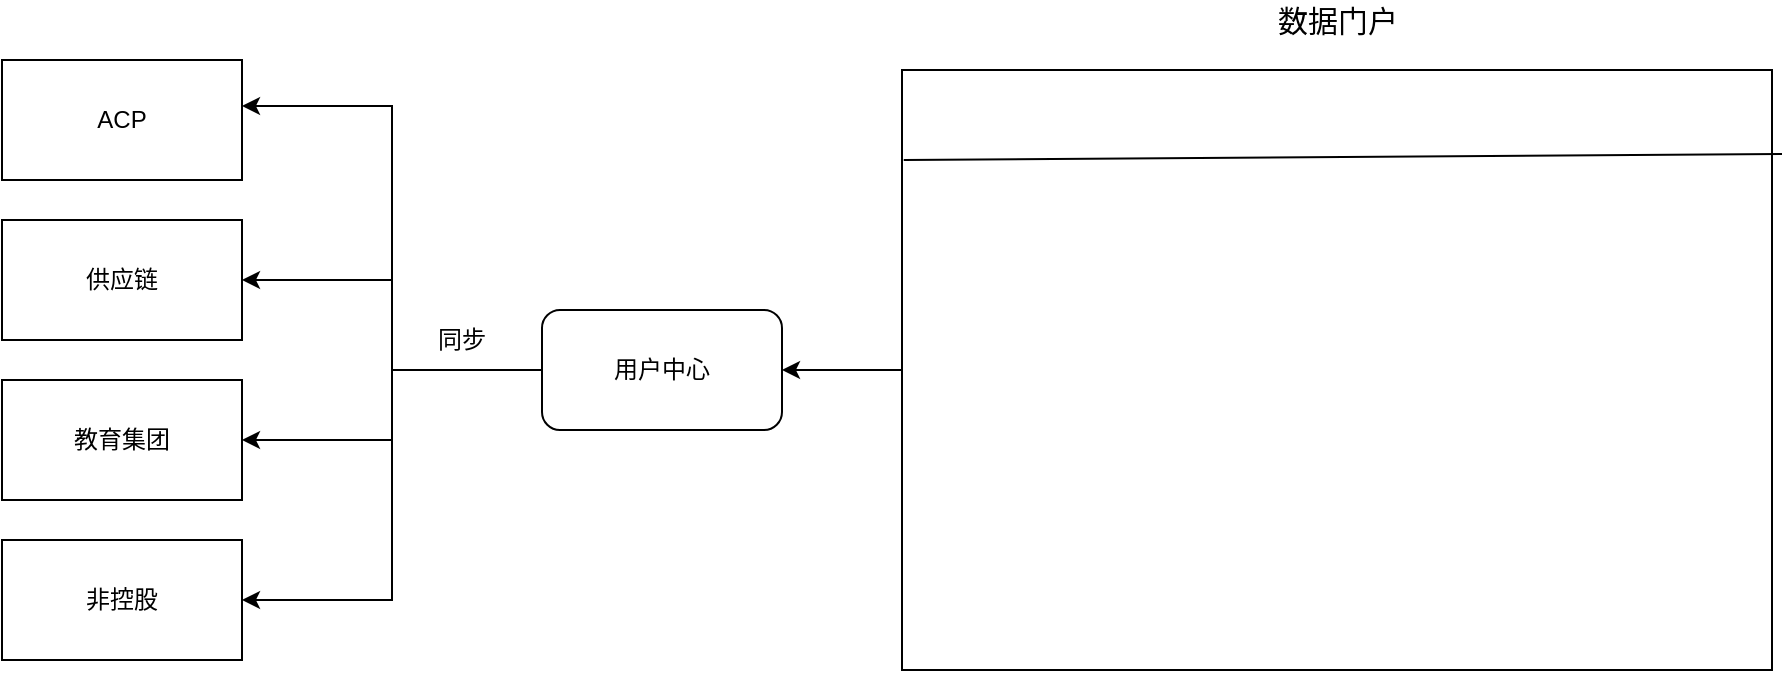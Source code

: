 <mxfile version="13.7.3" type="github">
  <diagram id="wyeh-DEslIX5HUMllB9E" name="第 1 页">
    <mxGraphModel dx="1378" dy="803" grid="1" gridSize="10" guides="1" tooltips="1" connect="1" arrows="1" fold="1" page="1" pageScale="1" pageWidth="1169" pageHeight="1654" math="0" shadow="0">
      <root>
        <mxCell id="0" />
        <mxCell id="1" parent="0" />
        <mxCell id="dgVE0eAPtg8r2mzdLM1t-3" style="edgeStyle=orthogonalEdgeStyle;rounded=0;orthogonalLoop=1;jettySize=auto;html=1;entryX=1;entryY=0.5;entryDx=0;entryDy=0;exitX=0;exitY=0.5;exitDx=0;exitDy=0;" edge="1" parent="1" source="dgVE0eAPtg8r2mzdLM1t-17" target="dgVE0eAPtg8r2mzdLM1t-2">
          <mxGeometry relative="1" as="geometry">
            <mxPoint x="490" y="435" as="sourcePoint" />
          </mxGeometry>
        </mxCell>
        <mxCell id="dgVE0eAPtg8r2mzdLM1t-9" style="edgeStyle=orthogonalEdgeStyle;rounded=0;orthogonalLoop=1;jettySize=auto;html=1;exitX=0;exitY=0.5;exitDx=0;exitDy=0;entryX=1;entryY=0.5;entryDx=0;entryDy=0;" edge="1" parent="1" source="dgVE0eAPtg8r2mzdLM1t-2" target="dgVE0eAPtg8r2mzdLM1t-5">
          <mxGeometry relative="1" as="geometry" />
        </mxCell>
        <mxCell id="dgVE0eAPtg8r2mzdLM1t-10" style="edgeStyle=orthogonalEdgeStyle;rounded=0;orthogonalLoop=1;jettySize=auto;html=1;entryX=1;entryY=0.5;entryDx=0;entryDy=0;" edge="1" parent="1" source="dgVE0eAPtg8r2mzdLM1t-2" target="dgVE0eAPtg8r2mzdLM1t-6">
          <mxGeometry relative="1" as="geometry" />
        </mxCell>
        <mxCell id="dgVE0eAPtg8r2mzdLM1t-11" style="edgeStyle=orthogonalEdgeStyle;rounded=0;orthogonalLoop=1;jettySize=auto;html=1;entryX=1;entryY=0.5;entryDx=0;entryDy=0;" edge="1" parent="1" source="dgVE0eAPtg8r2mzdLM1t-2" target="dgVE0eAPtg8r2mzdLM1t-7">
          <mxGeometry relative="1" as="geometry" />
        </mxCell>
        <mxCell id="dgVE0eAPtg8r2mzdLM1t-12" style="edgeStyle=orthogonalEdgeStyle;rounded=0;orthogonalLoop=1;jettySize=auto;html=1;entryX=1;entryY=0.383;entryDx=0;entryDy=0;entryPerimeter=0;" edge="1" parent="1" source="dgVE0eAPtg8r2mzdLM1t-2" target="dgVE0eAPtg8r2mzdLM1t-4">
          <mxGeometry relative="1" as="geometry" />
        </mxCell>
        <mxCell id="dgVE0eAPtg8r2mzdLM1t-2" value="用户中心" style="rounded=1;whiteSpace=wrap;html=1;" vertex="1" parent="1">
          <mxGeometry x="280" y="405" width="120" height="60" as="geometry" />
        </mxCell>
        <mxCell id="dgVE0eAPtg8r2mzdLM1t-4" value="ACP" style="rounded=0;whiteSpace=wrap;html=1;" vertex="1" parent="1">
          <mxGeometry x="10" y="280" width="120" height="60" as="geometry" />
        </mxCell>
        <mxCell id="dgVE0eAPtg8r2mzdLM1t-5" value="非控股" style="rounded=0;whiteSpace=wrap;html=1;" vertex="1" parent="1">
          <mxGeometry x="10" y="520" width="120" height="60" as="geometry" />
        </mxCell>
        <mxCell id="dgVE0eAPtg8r2mzdLM1t-6" value="供应链" style="rounded=0;whiteSpace=wrap;html=1;" vertex="1" parent="1">
          <mxGeometry x="10" y="360" width="120" height="60" as="geometry" />
        </mxCell>
        <mxCell id="dgVE0eAPtg8r2mzdLM1t-7" value="教育集团" style="rounded=0;whiteSpace=wrap;html=1;" vertex="1" parent="1">
          <mxGeometry x="10" y="440" width="120" height="60" as="geometry" />
        </mxCell>
        <mxCell id="dgVE0eAPtg8r2mzdLM1t-13" value="同步" style="text;html=1;strokeColor=none;fillColor=none;align=center;verticalAlign=middle;whiteSpace=wrap;rounded=0;" vertex="1" parent="1">
          <mxGeometry x="220" y="410" width="40" height="20" as="geometry" />
        </mxCell>
        <mxCell id="dgVE0eAPtg8r2mzdLM1t-15" value="&lt;font style=&quot;font-size: 15px&quot;&gt;数据门户&lt;/font&gt;" style="text;html=1;strokeColor=none;fillColor=none;align=center;verticalAlign=middle;whiteSpace=wrap;rounded=0;" vertex="1" parent="1">
          <mxGeometry x="627.5" y="250" width="100" height="20" as="geometry" />
        </mxCell>
        <mxCell id="dgVE0eAPtg8r2mzdLM1t-17" value="" style="rounded=0;whiteSpace=wrap;html=1;" vertex="1" parent="1">
          <mxGeometry x="460" y="285" width="435" height="300" as="geometry" />
        </mxCell>
        <mxCell id="dgVE0eAPtg8r2mzdLM1t-19" value="" style="endArrow=none;html=1;exitX=0.002;exitY=0.15;exitDx=0;exitDy=0;exitPerimeter=0;" edge="1" parent="1" source="dgVE0eAPtg8r2mzdLM1t-17">
          <mxGeometry width="50" height="50" relative="1" as="geometry">
            <mxPoint x="470" y="330" as="sourcePoint" />
            <mxPoint x="900" y="327" as="targetPoint" />
          </mxGeometry>
        </mxCell>
      </root>
    </mxGraphModel>
  </diagram>
</mxfile>
